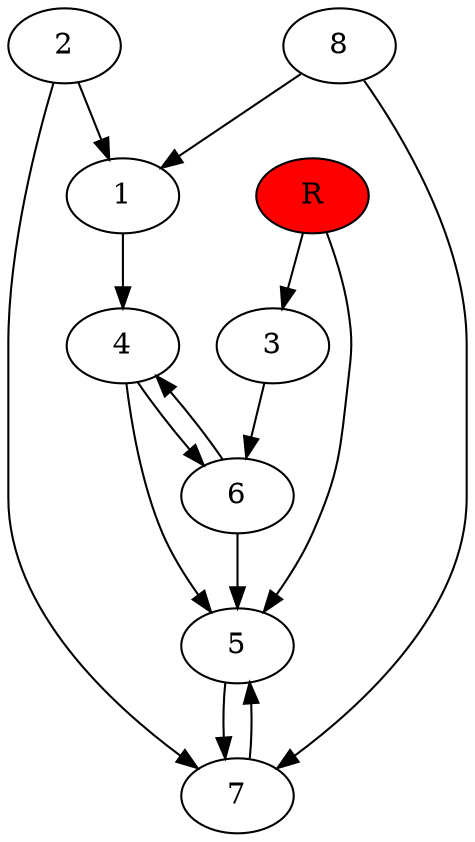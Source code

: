 digraph prb36696 {
	1
	2
	3
	4
	5
	6
	7
	8
	R [fillcolor="#ff0000" style=filled]
	1 -> 4
	2 -> 1
	2 -> 7
	3 -> 6
	4 -> 5
	4 -> 6
	5 -> 7
	6 -> 4
	6 -> 5
	7 -> 5
	8 -> 1
	8 -> 7
	R -> 3
	R -> 5
}
